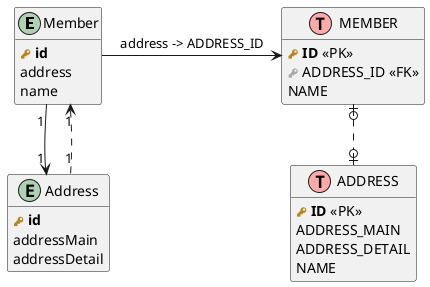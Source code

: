 @startuml
!define table(x) class x << (T,#FFAAAA) >>
!define primary_key(x) <b><color:#b8861b><&key></color> x</b>
!define foreign_key(x) <color:#aaaaaa><&key></color> x
hide methods
hide stereotypes

entity (Member) {
  primary_key(id)
  address
  name
}

entity (Address) {
  primary_key(id)
  addressMain
  addressDetail
}

Member "1" --> "1" Address
Member "1" <.. "1" Address


table(MEMBER) {
  primary_key(ID) <<PK>>
  foreign_key(ADDRESS_ID) <<FK>>
  NAME
}

table(ADDRESS) {
  primary_key(ID) <<PK>>
  ADDRESS_MAIN
  ADDRESS_DETAIL
  NAME
}

MEMBER |o..o| ADDRESS

Member -right-> MEMBER :address -> ADDRESS_ID
@enduml